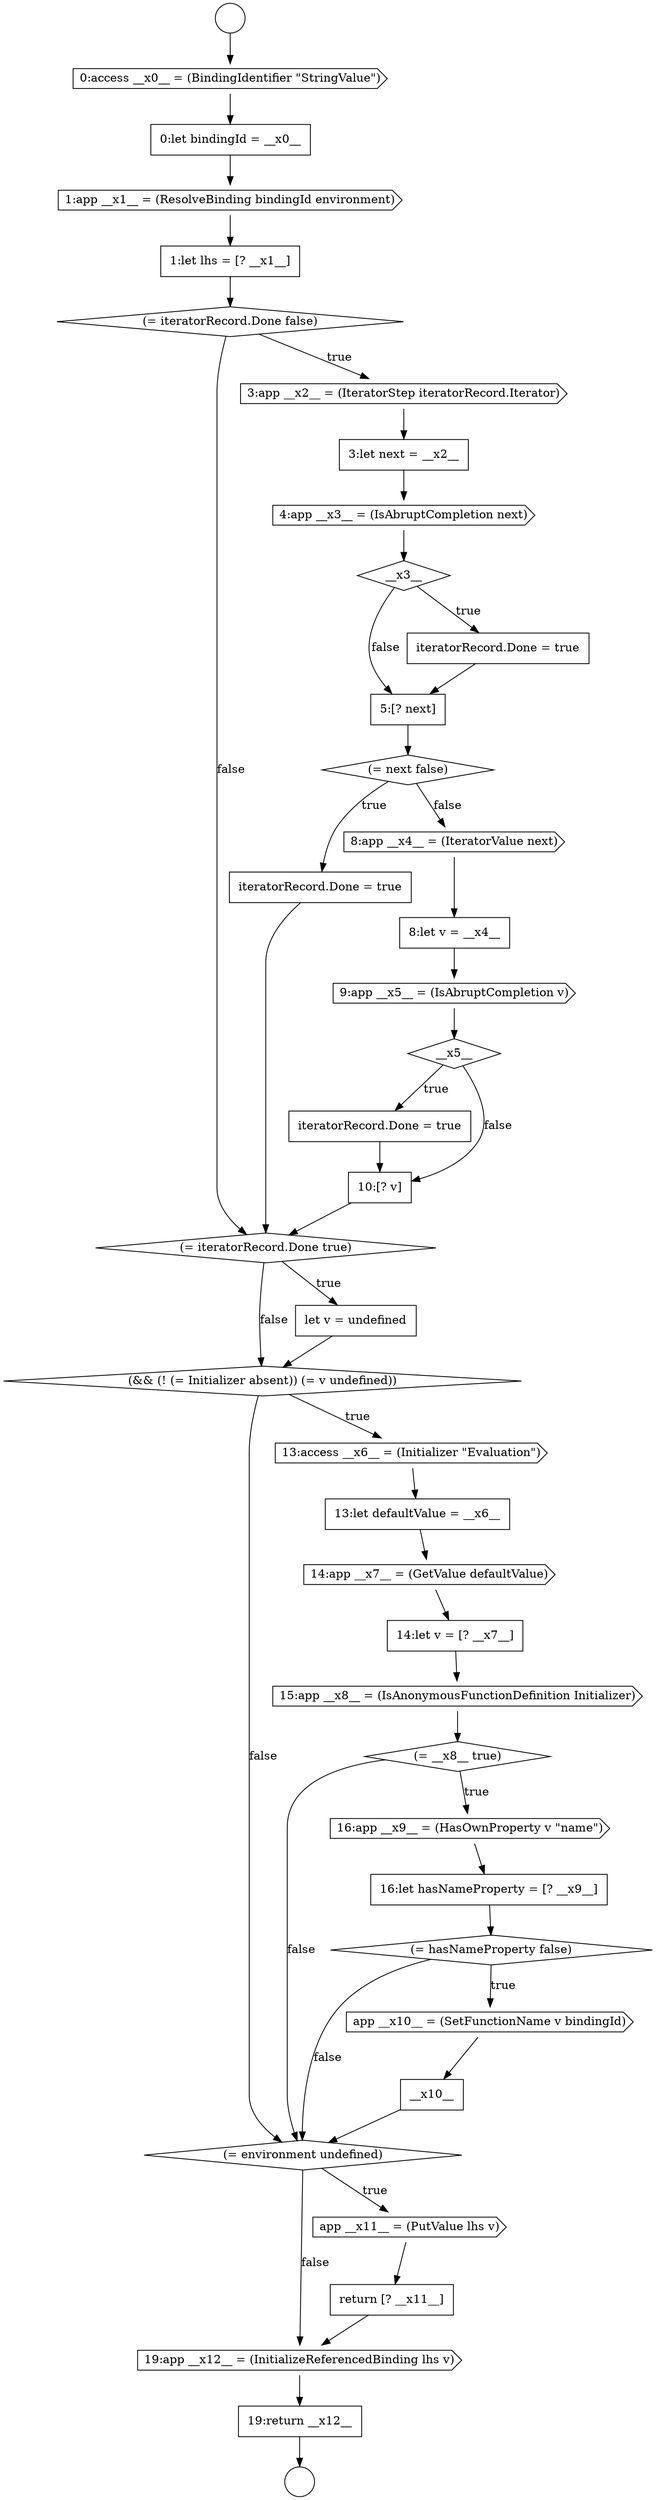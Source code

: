 digraph {
  node6042 [shape=diamond, label=<<font color="black">(&amp;&amp; (! (= Initializer absent)) (= v undefined))</font>> color="black" fillcolor="white" style=filled]
  node6046 [shape=none, margin=0, label=<<font color="black">
    <table border="0" cellborder="1" cellspacing="0" cellpadding="10">
      <tr><td align="left">14:let v = [? __x7__]</td></tr>
    </table>
  </font>> color="black" fillcolor="white" style=filled]
  node6054 [shape=diamond, label=<<font color="black">(= environment undefined)</font>> color="black" fillcolor="white" style=filled]
  node6021 [shape=cds, label=<<font color="black">0:access __x0__ = (BindingIdentifier &quot;StringValue&quot;)</font>> color="black" fillcolor="white" style=filled]
  node6032 [shape=diamond, label=<<font color="black">(= next false)</font>> color="black" fillcolor="white" style=filled]
  node6043 [shape=cds, label=<<font color="black">13:access __x6__ = (Initializer &quot;Evaluation&quot;)</font>> color="black" fillcolor="white" style=filled]
  node6028 [shape=cds, label=<<font color="black">4:app __x3__ = (IsAbruptCompletion next)</font>> color="black" fillcolor="white" style=filled]
  node6033 [shape=none, margin=0, label=<<font color="black">
    <table border="0" cellborder="1" cellspacing="0" cellpadding="10">
      <tr><td align="left">iteratorRecord.Done = true</td></tr>
    </table>
  </font>> color="black" fillcolor="white" style=filled]
  node6038 [shape=none, margin=0, label=<<font color="black">
    <table border="0" cellborder="1" cellspacing="0" cellpadding="10">
      <tr><td align="left">iteratorRecord.Done = true</td></tr>
    </table>
  </font>> color="black" fillcolor="white" style=filled]
  node6019 [shape=circle label=" " color="black" fillcolor="white" style=filled]
  node6048 [shape=diamond, label=<<font color="black">(= __x8__ true)</font>> color="black" fillcolor="white" style=filled]
  node6024 [shape=none, margin=0, label=<<font color="black">
    <table border="0" cellborder="1" cellspacing="0" cellpadding="10">
      <tr><td align="left">1:let lhs = [? __x1__]</td></tr>
    </table>
  </font>> color="black" fillcolor="white" style=filled]
  node6044 [shape=none, margin=0, label=<<font color="black">
    <table border="0" cellborder="1" cellspacing="0" cellpadding="10">
      <tr><td align="left">13:let defaultValue = __x6__</td></tr>
    </table>
  </font>> color="black" fillcolor="white" style=filled]
  node6056 [shape=none, margin=0, label=<<font color="black">
    <table border="0" cellborder="1" cellspacing="0" cellpadding="10">
      <tr><td align="left">return [? __x11__]</td></tr>
    </table>
  </font>> color="black" fillcolor="white" style=filled]
  node6051 [shape=diamond, label=<<font color="black">(= hasNameProperty false)</font>> color="black" fillcolor="white" style=filled]
  node6041 [shape=none, margin=0, label=<<font color="black">
    <table border="0" cellborder="1" cellspacing="0" cellpadding="10">
      <tr><td align="left">let v = undefined</td></tr>
    </table>
  </font>> color="black" fillcolor="white" style=filled]
  node6045 [shape=cds, label=<<font color="black">14:app __x7__ = (GetValue defaultValue)</font>> color="black" fillcolor="white" style=filled]
  node6040 [shape=diamond, label=<<font color="black">(= iteratorRecord.Done true)</font>> color="black" fillcolor="white" style=filled]
  node6035 [shape=none, margin=0, label=<<font color="black">
    <table border="0" cellborder="1" cellspacing="0" cellpadding="10">
      <tr><td align="left">8:let v = __x4__</td></tr>
    </table>
  </font>> color="black" fillcolor="white" style=filled]
  node6057 [shape=cds, label=<<font color="black">19:app __x12__ = (InitializeReferencedBinding lhs v)</font>> color="black" fillcolor="white" style=filled]
  node6022 [shape=none, margin=0, label=<<font color="black">
    <table border="0" cellborder="1" cellspacing="0" cellpadding="10">
      <tr><td align="left">0:let bindingId = __x0__</td></tr>
    </table>
  </font>> color="black" fillcolor="white" style=filled]
  node6031 [shape=none, margin=0, label=<<font color="black">
    <table border="0" cellborder="1" cellspacing="0" cellpadding="10">
      <tr><td align="left">5:[? next]</td></tr>
    </table>
  </font>> color="black" fillcolor="white" style=filled]
  node6034 [shape=cds, label=<<font color="black">8:app __x4__ = (IteratorValue next)</font>> color="black" fillcolor="white" style=filled]
  node6039 [shape=none, margin=0, label=<<font color="black">
    <table border="0" cellborder="1" cellspacing="0" cellpadding="10">
      <tr><td align="left">10:[? v]</td></tr>
    </table>
  </font>> color="black" fillcolor="white" style=filled]
  node6049 [shape=cds, label=<<font color="black">16:app __x9__ = (HasOwnProperty v &quot;name&quot;)</font>> color="black" fillcolor="white" style=filled]
  node6025 [shape=diamond, label=<<font color="black">(= iteratorRecord.Done false)</font>> color="black" fillcolor="white" style=filled]
  node6020 [shape=circle label=" " color="black" fillcolor="white" style=filled]
  node6047 [shape=cds, label=<<font color="black">15:app __x8__ = (IsAnonymousFunctionDefinition Initializer)</font>> color="black" fillcolor="white" style=filled]
  node6058 [shape=none, margin=0, label=<<font color="black">
    <table border="0" cellborder="1" cellspacing="0" cellpadding="10">
      <tr><td align="left">19:return __x12__</td></tr>
    </table>
  </font>> color="black" fillcolor="white" style=filled]
  node6053 [shape=none, margin=0, label=<<font color="black">
    <table border="0" cellborder="1" cellspacing="0" cellpadding="10">
      <tr><td align="left">__x10__</td></tr>
    </table>
  </font>> color="black" fillcolor="white" style=filled]
  node6026 [shape=cds, label=<<font color="black">3:app __x2__ = (IteratorStep iteratorRecord.Iterator)</font>> color="black" fillcolor="white" style=filled]
  node6052 [shape=cds, label=<<font color="black">app __x10__ = (SetFunctionName v bindingId)</font>> color="black" fillcolor="white" style=filled]
  node6027 [shape=none, margin=0, label=<<font color="black">
    <table border="0" cellborder="1" cellspacing="0" cellpadding="10">
      <tr><td align="left">3:let next = __x2__</td></tr>
    </table>
  </font>> color="black" fillcolor="white" style=filled]
  node6029 [shape=diamond, label=<<font color="black">__x3__</font>> color="black" fillcolor="white" style=filled]
  node6036 [shape=cds, label=<<font color="black">9:app __x5__ = (IsAbruptCompletion v)</font>> color="black" fillcolor="white" style=filled]
  node6037 [shape=diamond, label=<<font color="black">__x5__</font>> color="black" fillcolor="white" style=filled]
  node6030 [shape=none, margin=0, label=<<font color="black">
    <table border="0" cellborder="1" cellspacing="0" cellpadding="10">
      <tr><td align="left">iteratorRecord.Done = true</td></tr>
    </table>
  </font>> color="black" fillcolor="white" style=filled]
  node6023 [shape=cds, label=<<font color="black">1:app __x1__ = (ResolveBinding bindingId environment)</font>> color="black" fillcolor="white" style=filled]
  node6055 [shape=cds, label=<<font color="black">app __x11__ = (PutValue lhs v)</font>> color="black" fillcolor="white" style=filled]
  node6050 [shape=none, margin=0, label=<<font color="black">
    <table border="0" cellborder="1" cellspacing="0" cellpadding="10">
      <tr><td align="left">16:let hasNameProperty = [? __x9__]</td></tr>
    </table>
  </font>> color="black" fillcolor="white" style=filled]
  node6028 -> node6029 [ color="black"]
  node6031 -> node6032 [ color="black"]
  node6030 -> node6031 [ color="black"]
  node6048 -> node6049 [label=<<font color="black">true</font>> color="black"]
  node6048 -> node6054 [label=<<font color="black">false</font>> color="black"]
  node6023 -> node6024 [ color="black"]
  node6047 -> node6048 [ color="black"]
  node6035 -> node6036 [ color="black"]
  node6021 -> node6022 [ color="black"]
  node6019 -> node6021 [ color="black"]
  node6044 -> node6045 [ color="black"]
  node6058 -> node6020 [ color="black"]
  node6022 -> node6023 [ color="black"]
  node6051 -> node6052 [label=<<font color="black">true</font>> color="black"]
  node6051 -> node6054 [label=<<font color="black">false</font>> color="black"]
  node6032 -> node6033 [label=<<font color="black">true</font>> color="black"]
  node6032 -> node6034 [label=<<font color="black">false</font>> color="black"]
  node6040 -> node6041 [label=<<font color="black">true</font>> color="black"]
  node6040 -> node6042 [label=<<font color="black">false</font>> color="black"]
  node6042 -> node6043 [label=<<font color="black">true</font>> color="black"]
  node6042 -> node6054 [label=<<font color="black">false</font>> color="black"]
  node6026 -> node6027 [ color="black"]
  node6046 -> node6047 [ color="black"]
  node6037 -> node6038 [label=<<font color="black">true</font>> color="black"]
  node6037 -> node6039 [label=<<font color="black">false</font>> color="black"]
  node6025 -> node6026 [label=<<font color="black">true</font>> color="black"]
  node6025 -> node6040 [label=<<font color="black">false</font>> color="black"]
  node6039 -> node6040 [ color="black"]
  node6027 -> node6028 [ color="black"]
  node6038 -> node6039 [ color="black"]
  node6050 -> node6051 [ color="black"]
  node6024 -> node6025 [ color="black"]
  node6049 -> node6050 [ color="black"]
  node6054 -> node6055 [label=<<font color="black">true</font>> color="black"]
  node6054 -> node6057 [label=<<font color="black">false</font>> color="black"]
  node6053 -> node6054 [ color="black"]
  node6057 -> node6058 [ color="black"]
  node6034 -> node6035 [ color="black"]
  node6029 -> node6030 [label=<<font color="black">true</font>> color="black"]
  node6029 -> node6031 [label=<<font color="black">false</font>> color="black"]
  node6056 -> node6057 [ color="black"]
  node6036 -> node6037 [ color="black"]
  node6033 -> node6040 [ color="black"]
  node6052 -> node6053 [ color="black"]
  node6055 -> node6056 [ color="black"]
  node6043 -> node6044 [ color="black"]
  node6041 -> node6042 [ color="black"]
  node6045 -> node6046 [ color="black"]
}
